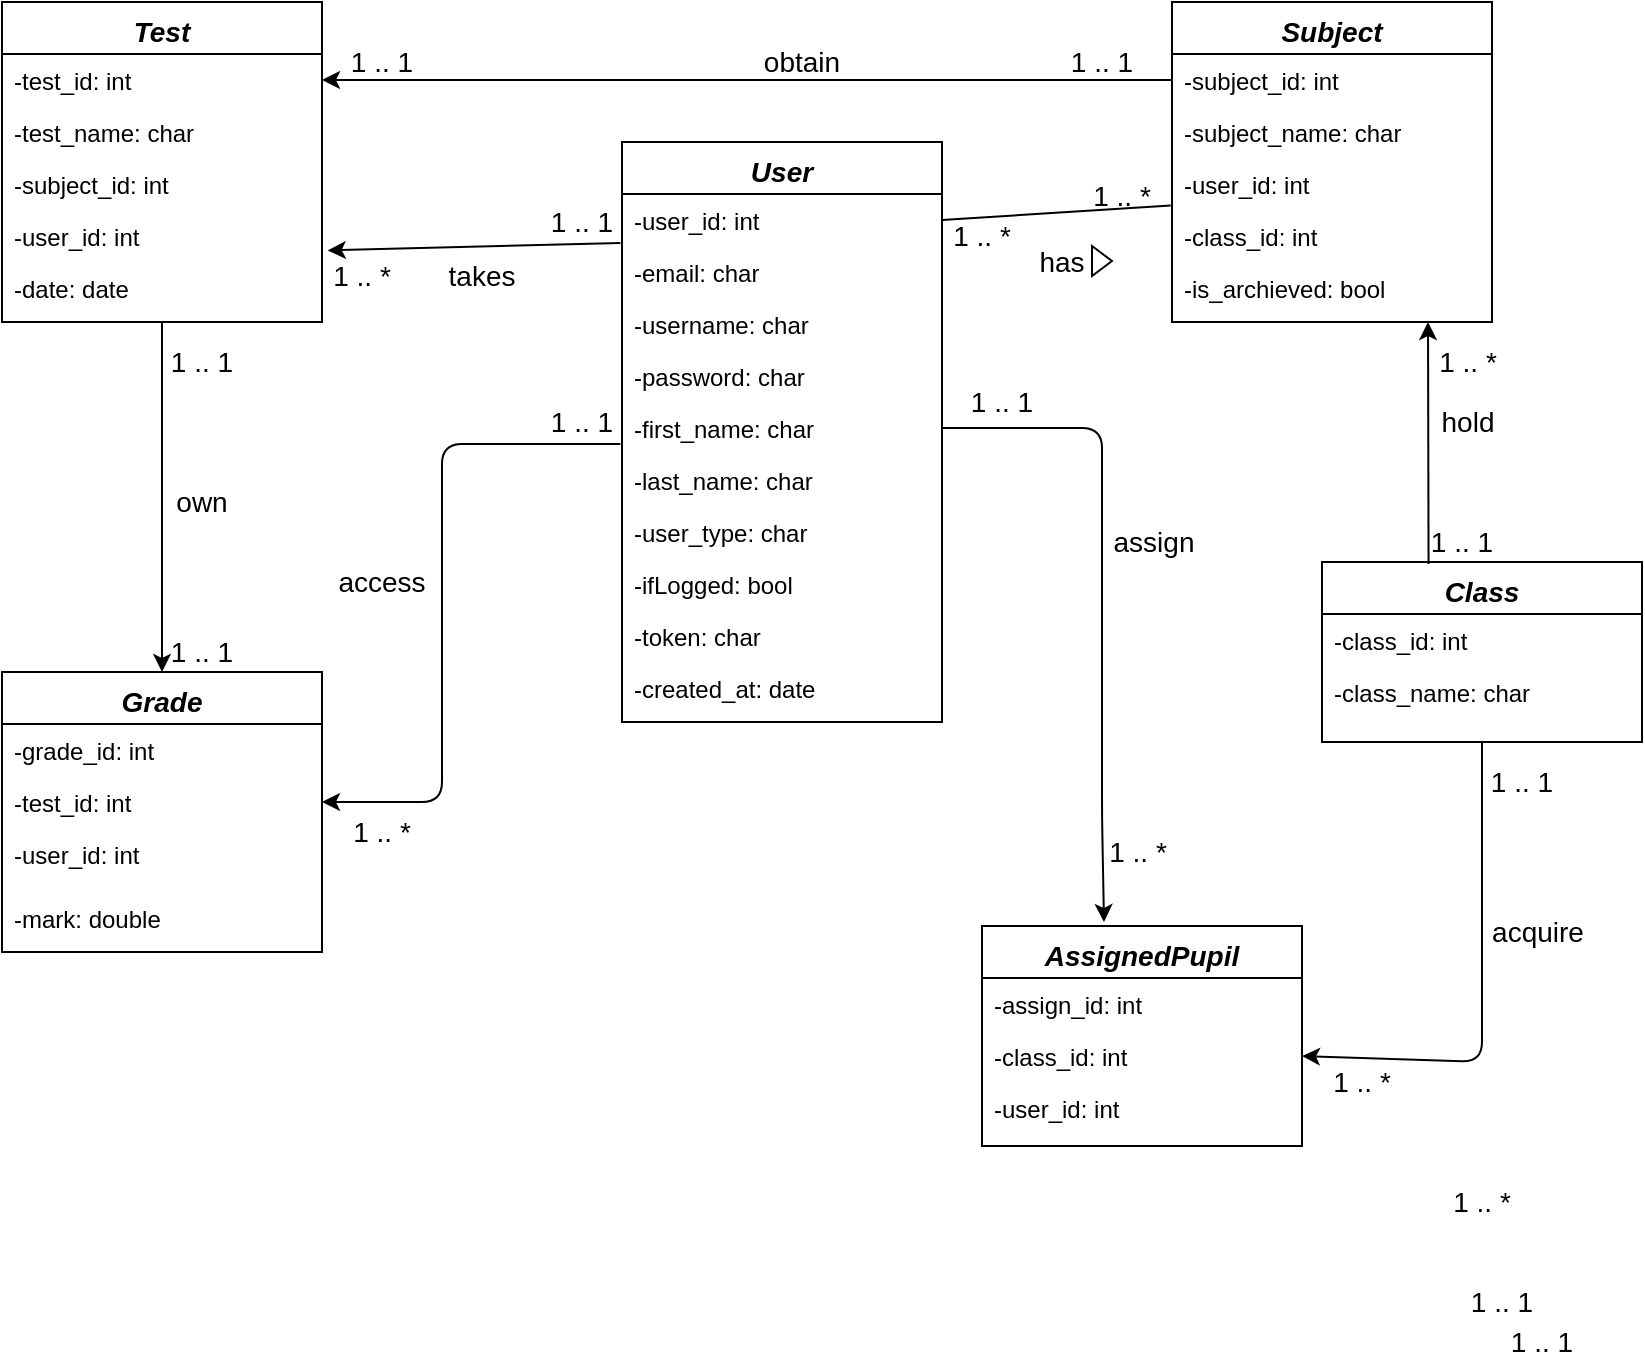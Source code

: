 <mxfile version="14.3.0" type="github">
  <diagram id="C5RBs43oDa-KdzZeNtuy" name="Page-1">
    <mxGraphModel dx="1038" dy="600" grid="1" gridSize="10" guides="1" tooltips="1" connect="1" arrows="1" fold="1" page="1" pageScale="1" pageWidth="827" pageHeight="1169" math="0" shadow="0">
      <root>
        <mxCell id="WIyWlLk6GJQsqaUBKTNV-0" />
        <mxCell id="WIyWlLk6GJQsqaUBKTNV-1" parent="WIyWlLk6GJQsqaUBKTNV-0" />
        <mxCell id="zkfFHV4jXpPFQw0GAbJ--0" value="Class" style="swimlane;fontStyle=3;align=center;verticalAlign=top;childLayout=stackLayout;horizontal=1;startSize=26;horizontalStack=0;resizeParent=1;resizeLast=0;collapsible=1;marginBottom=0;rounded=0;shadow=0;strokeWidth=1;fontSize=14;" parent="WIyWlLk6GJQsqaUBKTNV-1" vertex="1">
          <mxGeometry x="700" y="460" width="160" height="90" as="geometry">
            <mxRectangle x="230" y="140" width="160" height="26" as="alternateBounds" />
          </mxGeometry>
        </mxCell>
        <mxCell id="zkfFHV4jXpPFQw0GAbJ--1" value="-class_id: int" style="text;align=left;verticalAlign=top;spacingLeft=4;spacingRight=4;overflow=hidden;rotatable=0;points=[[0,0.5],[1,0.5]];portConstraint=eastwest;" parent="zkfFHV4jXpPFQw0GAbJ--0" vertex="1">
          <mxGeometry y="26" width="160" height="26" as="geometry" />
        </mxCell>
        <mxCell id="zkfFHV4jXpPFQw0GAbJ--2" value="-class_name: char" style="text;align=left;verticalAlign=top;spacingLeft=4;spacingRight=4;overflow=hidden;rotatable=0;points=[[0,0.5],[1,0.5]];portConstraint=eastwest;rounded=0;shadow=0;html=0;" parent="zkfFHV4jXpPFQw0GAbJ--0" vertex="1">
          <mxGeometry y="52" width="160" height="26" as="geometry" />
        </mxCell>
        <mxCell id="zkfFHV4jXpPFQw0GAbJ--6" value="Test" style="swimlane;fontStyle=3;align=center;verticalAlign=top;childLayout=stackLayout;horizontal=1;startSize=26;horizontalStack=0;resizeParent=1;resizeLast=0;collapsible=1;marginBottom=0;rounded=0;shadow=0;strokeWidth=1;fontSize=14;" parent="WIyWlLk6GJQsqaUBKTNV-1" vertex="1">
          <mxGeometry x="40" y="180" width="160" height="160" as="geometry">
            <mxRectangle x="130" y="380" width="160" height="26" as="alternateBounds" />
          </mxGeometry>
        </mxCell>
        <mxCell id="gaueVryOGLzvBR_-8uEg-22" value="-test_id: int" style="text;align=left;verticalAlign=top;spacingLeft=4;spacingRight=4;overflow=hidden;rotatable=0;points=[[0,0.5],[1,0.5]];portConstraint=eastwest;" parent="zkfFHV4jXpPFQw0GAbJ--6" vertex="1">
          <mxGeometry y="26" width="160" height="26" as="geometry" />
        </mxCell>
        <mxCell id="gaueVryOGLzvBR_-8uEg-23" value="-test_name: char" style="text;align=left;verticalAlign=top;spacingLeft=4;spacingRight=4;overflow=hidden;rotatable=0;points=[[0,0.5],[1,0.5]];portConstraint=eastwest;" parent="zkfFHV4jXpPFQw0GAbJ--6" vertex="1">
          <mxGeometry y="52" width="160" height="26" as="geometry" />
        </mxCell>
        <mxCell id="gaueVryOGLzvBR_-8uEg-24" value="-subject_id: int" style="text;align=left;verticalAlign=top;spacingLeft=4;spacingRight=4;overflow=hidden;rotatable=0;points=[[0,0.5],[1,0.5]];portConstraint=eastwest;" parent="zkfFHV4jXpPFQw0GAbJ--6" vertex="1">
          <mxGeometry y="78" width="160" height="26" as="geometry" />
        </mxCell>
        <mxCell id="gaueVryOGLzvBR_-8uEg-25" value="-user_id: int" style="text;align=left;verticalAlign=top;spacingLeft=4;spacingRight=4;overflow=hidden;rotatable=0;points=[[0,0.5],[1,0.5]];portConstraint=eastwest;" parent="zkfFHV4jXpPFQw0GAbJ--6" vertex="1">
          <mxGeometry y="104" width="160" height="26" as="geometry" />
        </mxCell>
        <mxCell id="gaueVryOGLzvBR_-8uEg-26" value="-date: date" style="text;align=left;verticalAlign=top;spacingLeft=4;spacingRight=4;overflow=hidden;rotatable=0;points=[[0,0.5],[1,0.5]];portConstraint=eastwest;" parent="zkfFHV4jXpPFQw0GAbJ--6" vertex="1">
          <mxGeometry y="130" width="160" height="26" as="geometry" />
        </mxCell>
        <mxCell id="zkfFHV4jXpPFQw0GAbJ--13" value="AssignedPupil" style="swimlane;fontStyle=3;align=center;verticalAlign=top;childLayout=stackLayout;horizontal=1;startSize=26;horizontalStack=0;resizeParent=1;resizeLast=0;collapsible=1;marginBottom=0;rounded=0;shadow=0;strokeWidth=1;fontSize=14;" parent="WIyWlLk6GJQsqaUBKTNV-1" vertex="1">
          <mxGeometry x="530" y="642" width="160" height="110" as="geometry">
            <mxRectangle x="340" y="380" width="170" height="26" as="alternateBounds" />
          </mxGeometry>
        </mxCell>
        <mxCell id="zkfFHV4jXpPFQw0GAbJ--14" value="-assign_id: int" style="text;align=left;verticalAlign=top;spacingLeft=4;spacingRight=4;overflow=hidden;rotatable=0;points=[[0,0.5],[1,0.5]];portConstraint=eastwest;" parent="zkfFHV4jXpPFQw0GAbJ--13" vertex="1">
          <mxGeometry y="26" width="160" height="26" as="geometry" />
        </mxCell>
        <mxCell id="gaueVryOGLzvBR_-8uEg-12" value="-class_id: int" style="text;align=left;verticalAlign=top;spacingLeft=4;spacingRight=4;overflow=hidden;rotatable=0;points=[[0,0.5],[1,0.5]];portConstraint=eastwest;" parent="zkfFHV4jXpPFQw0GAbJ--13" vertex="1">
          <mxGeometry y="52" width="160" height="26" as="geometry" />
        </mxCell>
        <mxCell id="gaueVryOGLzvBR_-8uEg-13" value="-user_id: int" style="text;align=left;verticalAlign=top;spacingLeft=4;spacingRight=4;overflow=hidden;rotatable=0;points=[[0,0.5],[1,0.5]];portConstraint=eastwest;" parent="zkfFHV4jXpPFQw0GAbJ--13" vertex="1">
          <mxGeometry y="78" width="160" height="26" as="geometry" />
        </mxCell>
        <mxCell id="zkfFHV4jXpPFQw0GAbJ--17" value="Subject" style="swimlane;fontStyle=3;align=center;verticalAlign=top;childLayout=stackLayout;horizontal=1;startSize=26;horizontalStack=0;resizeParent=1;resizeLast=0;collapsible=1;marginBottom=0;rounded=0;shadow=0;strokeWidth=1;fontSize=14;" parent="WIyWlLk6GJQsqaUBKTNV-1" vertex="1">
          <mxGeometry x="625" y="180" width="160" height="160" as="geometry">
            <mxRectangle x="550" y="140" width="160" height="26" as="alternateBounds" />
          </mxGeometry>
        </mxCell>
        <mxCell id="zkfFHV4jXpPFQw0GAbJ--18" value="-subject_id: int" style="text;align=left;verticalAlign=top;spacingLeft=4;spacingRight=4;overflow=hidden;rotatable=0;points=[[0,0.5],[1,0.5]];portConstraint=eastwest;" parent="zkfFHV4jXpPFQw0GAbJ--17" vertex="1">
          <mxGeometry y="26" width="160" height="26" as="geometry" />
        </mxCell>
        <mxCell id="zkfFHV4jXpPFQw0GAbJ--19" value="-subject_name: char" style="text;align=left;verticalAlign=top;spacingLeft=4;spacingRight=4;overflow=hidden;rotatable=0;points=[[0,0.5],[1,0.5]];portConstraint=eastwest;rounded=0;shadow=0;html=0;" parent="zkfFHV4jXpPFQw0GAbJ--17" vertex="1">
          <mxGeometry y="52" width="160" height="26" as="geometry" />
        </mxCell>
        <mxCell id="zkfFHV4jXpPFQw0GAbJ--20" value="-user_id: int" style="text;align=left;verticalAlign=top;spacingLeft=4;spacingRight=4;overflow=hidden;rotatable=0;points=[[0,0.5],[1,0.5]];portConstraint=eastwest;rounded=0;shadow=0;html=0;" parent="zkfFHV4jXpPFQw0GAbJ--17" vertex="1">
          <mxGeometry y="78" width="160" height="26" as="geometry" />
        </mxCell>
        <mxCell id="zkfFHV4jXpPFQw0GAbJ--21" value="-class_id: int" style="text;align=left;verticalAlign=top;spacingLeft=4;spacingRight=4;overflow=hidden;rotatable=0;points=[[0,0.5],[1,0.5]];portConstraint=eastwest;rounded=0;shadow=0;html=0;" parent="zkfFHV4jXpPFQw0GAbJ--17" vertex="1">
          <mxGeometry y="104" width="160" height="26" as="geometry" />
        </mxCell>
        <mxCell id="UwQlK4ftK1Q4HYL3Y9TT-5" value="-is_archieved: bool" style="text;align=left;verticalAlign=top;spacingLeft=4;spacingRight=4;overflow=hidden;rotatable=0;points=[[0,0.5],[1,0.5]];portConstraint=eastwest;rounded=0;shadow=0;html=0;" vertex="1" parent="zkfFHV4jXpPFQw0GAbJ--17">
          <mxGeometry y="130" width="160" height="26" as="geometry" />
        </mxCell>
        <mxCell id="gaueVryOGLzvBR_-8uEg-0" value="User" style="swimlane;fontStyle=3;align=center;verticalAlign=top;childLayout=stackLayout;horizontal=1;startSize=26;horizontalStack=0;resizeParent=1;resizeLast=0;collapsible=1;marginBottom=0;rounded=0;shadow=0;strokeWidth=1;fontSize=14;" parent="WIyWlLk6GJQsqaUBKTNV-1" vertex="1">
          <mxGeometry x="350" y="250" width="160" height="290" as="geometry">
            <mxRectangle x="550" y="140" width="160" height="26" as="alternateBounds" />
          </mxGeometry>
        </mxCell>
        <mxCell id="gaueVryOGLzvBR_-8uEg-1" value="-user_id: int" style="text;align=left;verticalAlign=top;spacingLeft=4;spacingRight=4;overflow=hidden;rotatable=0;points=[[0,0.5],[1,0.5]];portConstraint=eastwest;" parent="gaueVryOGLzvBR_-8uEg-0" vertex="1">
          <mxGeometry y="26" width="160" height="26" as="geometry" />
        </mxCell>
        <mxCell id="gaueVryOGLzvBR_-8uEg-2" value="-email: char" style="text;align=left;verticalAlign=top;spacingLeft=4;spacingRight=4;overflow=hidden;rotatable=0;points=[[0,0.5],[1,0.5]];portConstraint=eastwest;rounded=0;shadow=0;html=0;" parent="gaueVryOGLzvBR_-8uEg-0" vertex="1">
          <mxGeometry y="52" width="160" height="26" as="geometry" />
        </mxCell>
        <mxCell id="gaueVryOGLzvBR_-8uEg-3" value="-username: char" style="text;align=left;verticalAlign=top;spacingLeft=4;spacingRight=4;overflow=hidden;rotatable=0;points=[[0,0.5],[1,0.5]];portConstraint=eastwest;rounded=0;shadow=0;html=0;" parent="gaueVryOGLzvBR_-8uEg-0" vertex="1">
          <mxGeometry y="78" width="160" height="26" as="geometry" />
        </mxCell>
        <mxCell id="gaueVryOGLzvBR_-8uEg-4" value="-password: char" style="text;align=left;verticalAlign=top;spacingLeft=4;spacingRight=4;overflow=hidden;rotatable=0;points=[[0,0.5],[1,0.5]];portConstraint=eastwest;rounded=0;shadow=0;html=0;" parent="gaueVryOGLzvBR_-8uEg-0" vertex="1">
          <mxGeometry y="104" width="160" height="26" as="geometry" />
        </mxCell>
        <mxCell id="gaueVryOGLzvBR_-8uEg-36" value="-first_name: char" style="text;align=left;verticalAlign=top;spacingLeft=4;spacingRight=4;overflow=hidden;rotatable=0;points=[[0,0.5],[1,0.5]];portConstraint=eastwest;rounded=0;shadow=0;html=0;" parent="gaueVryOGLzvBR_-8uEg-0" vertex="1">
          <mxGeometry y="130" width="160" height="26" as="geometry" />
        </mxCell>
        <mxCell id="gaueVryOGLzvBR_-8uEg-5" value="-last_name: char" style="text;align=left;verticalAlign=top;spacingLeft=4;spacingRight=4;overflow=hidden;rotatable=0;points=[[0,0.5],[1,0.5]];portConstraint=eastwest;rounded=0;shadow=0;html=0;" parent="gaueVryOGLzvBR_-8uEg-0" vertex="1">
          <mxGeometry y="156" width="160" height="26" as="geometry" />
        </mxCell>
        <mxCell id="UwQlK4ftK1Q4HYL3Y9TT-2" value="-user_type: char" style="text;align=left;verticalAlign=top;spacingLeft=4;spacingRight=4;overflow=hidden;rotatable=0;points=[[0,0.5],[1,0.5]];portConstraint=eastwest;rounded=0;shadow=0;html=0;" vertex="1" parent="gaueVryOGLzvBR_-8uEg-0">
          <mxGeometry y="182" width="160" height="26" as="geometry" />
        </mxCell>
        <mxCell id="UwQlK4ftK1Q4HYL3Y9TT-1" value="-ifLogged: bool" style="text;align=left;verticalAlign=top;spacingLeft=4;spacingRight=4;overflow=hidden;rotatable=0;points=[[0,0.5],[1,0.5]];portConstraint=eastwest;rounded=0;shadow=0;html=0;" vertex="1" parent="gaueVryOGLzvBR_-8uEg-0">
          <mxGeometry y="208" width="160" height="26" as="geometry" />
        </mxCell>
        <mxCell id="UwQlK4ftK1Q4HYL3Y9TT-4" value="-token: char" style="text;align=left;verticalAlign=top;spacingLeft=4;spacingRight=4;overflow=hidden;rotatable=0;points=[[0,0.5],[1,0.5]];portConstraint=eastwest;rounded=0;shadow=0;html=0;" vertex="1" parent="gaueVryOGLzvBR_-8uEg-0">
          <mxGeometry y="234" width="160" height="26" as="geometry" />
        </mxCell>
        <mxCell id="UwQlK4ftK1Q4HYL3Y9TT-3" value="-created_at: date" style="text;align=left;verticalAlign=top;spacingLeft=4;spacingRight=4;overflow=hidden;rotatable=0;points=[[0,0.5],[1,0.5]];portConstraint=eastwest;rounded=0;shadow=0;html=0;" vertex="1" parent="gaueVryOGLzvBR_-8uEg-0">
          <mxGeometry y="260" width="160" height="26" as="geometry" />
        </mxCell>
        <mxCell id="gaueVryOGLzvBR_-8uEg-48" value="1 .. *" style="text;html=1;strokeColor=none;fillColor=none;align=center;verticalAlign=middle;whiteSpace=wrap;rounded=0;fontSize=14;" parent="WIyWlLk6GJQsqaUBKTNV-1" vertex="1">
          <mxGeometry x="760" y="770" width="40" height="20" as="geometry" />
        </mxCell>
        <mxCell id="gaueVryOGLzvBR_-8uEg-49" value="1 .. 1" style="text;html=1;strokeColor=none;fillColor=none;align=center;verticalAlign=middle;whiteSpace=wrap;rounded=0;fontSize=14;" parent="WIyWlLk6GJQsqaUBKTNV-1" vertex="1">
          <mxGeometry x="770" y="820" width="40" height="20" as="geometry" />
        </mxCell>
        <mxCell id="gaueVryOGLzvBR_-8uEg-52" value="Grade" style="swimlane;fontStyle=3;align=center;verticalAlign=top;childLayout=stackLayout;horizontal=1;startSize=26;horizontalStack=0;resizeParent=1;resizeLast=0;collapsible=1;marginBottom=0;rounded=0;shadow=0;strokeWidth=1;fontSize=14;" parent="WIyWlLk6GJQsqaUBKTNV-1" vertex="1">
          <mxGeometry x="40" y="515" width="160" height="140" as="geometry">
            <mxRectangle x="280" y="632" width="160" height="26" as="alternateBounds" />
          </mxGeometry>
        </mxCell>
        <mxCell id="gaueVryOGLzvBR_-8uEg-53" value="-grade_id: int" style="text;align=left;verticalAlign=top;spacingLeft=4;spacingRight=4;overflow=hidden;rotatable=0;points=[[0,0.5],[1,0.5]];portConstraint=eastwest;" parent="gaueVryOGLzvBR_-8uEg-52" vertex="1">
          <mxGeometry y="26" width="160" height="26" as="geometry" />
        </mxCell>
        <mxCell id="gaueVryOGLzvBR_-8uEg-54" value="-test_id: int" style="text;align=left;verticalAlign=top;spacingLeft=4;spacingRight=4;overflow=hidden;rotatable=0;points=[[0,0.5],[1,0.5]];portConstraint=eastwest;rounded=0;shadow=0;html=0;" parent="gaueVryOGLzvBR_-8uEg-52" vertex="1">
          <mxGeometry y="52" width="160" height="26" as="geometry" />
        </mxCell>
        <mxCell id="gaueVryOGLzvBR_-8uEg-55" value="-user_id: int" style="text;align=left;verticalAlign=top;spacingLeft=4;spacingRight=4;overflow=hidden;rotatable=0;points=[[0,0.5],[1,0.5]];portConstraint=eastwest;rounded=0;shadow=0;html=0;" parent="gaueVryOGLzvBR_-8uEg-52" vertex="1">
          <mxGeometry y="78" width="160" height="32" as="geometry" />
        </mxCell>
        <mxCell id="UwQlK4ftK1Q4HYL3Y9TT-6" value="-mark: double" style="text;align=left;verticalAlign=top;spacingLeft=4;spacingRight=4;overflow=hidden;rotatable=0;points=[[0,0.5],[1,0.5]];portConstraint=eastwest;rounded=0;shadow=0;html=0;" vertex="1" parent="gaueVryOGLzvBR_-8uEg-52">
          <mxGeometry y="110" width="160" height="26" as="geometry" />
        </mxCell>
        <mxCell id="UwQlK4ftK1Q4HYL3Y9TT-7" value="" style="endArrow=classic;html=1;fontSize=14;entryX=1;entryY=0.5;entryDx=0;entryDy=0;exitX=-0.005;exitY=0.808;exitDx=0;exitDy=0;exitPerimeter=0;" edge="1" parent="WIyWlLk6GJQsqaUBKTNV-1" source="gaueVryOGLzvBR_-8uEg-36" target="gaueVryOGLzvBR_-8uEg-54">
          <mxGeometry width="50" height="50" relative="1" as="geometry">
            <mxPoint x="430" y="460" as="sourcePoint" />
            <mxPoint x="480" y="410" as="targetPoint" />
            <Array as="points">
              <mxPoint x="260" y="401" />
              <mxPoint x="260" y="580" />
            </Array>
          </mxGeometry>
        </mxCell>
        <mxCell id="UwQlK4ftK1Q4HYL3Y9TT-8" value="1 .. 1" style="text;html=1;strokeColor=none;fillColor=none;align=center;verticalAlign=middle;whiteSpace=wrap;rounded=0;fontSize=14;" vertex="1" parent="WIyWlLk6GJQsqaUBKTNV-1">
          <mxGeometry x="310" y="380" width="40" height="20" as="geometry" />
        </mxCell>
        <mxCell id="UwQlK4ftK1Q4HYL3Y9TT-9" value="1 .. 1" style="text;html=1;strokeColor=none;fillColor=none;align=center;verticalAlign=middle;whiteSpace=wrap;rounded=0;fontSize=14;" vertex="1" parent="WIyWlLk6GJQsqaUBKTNV-1">
          <mxGeometry x="790" y="840" width="40" height="20" as="geometry" />
        </mxCell>
        <mxCell id="UwQlK4ftK1Q4HYL3Y9TT-10" value="1 .. *" style="text;html=1;strokeColor=none;fillColor=none;align=center;verticalAlign=middle;whiteSpace=wrap;rounded=0;fontSize=14;" vertex="1" parent="WIyWlLk6GJQsqaUBKTNV-1">
          <mxGeometry x="210" y="585" width="40" height="20" as="geometry" />
        </mxCell>
        <mxCell id="UwQlK4ftK1Q4HYL3Y9TT-11" value="access" style="text;html=1;strokeColor=none;fillColor=none;align=center;verticalAlign=middle;whiteSpace=wrap;rounded=0;fontSize=14;" vertex="1" parent="WIyWlLk6GJQsqaUBKTNV-1">
          <mxGeometry x="210" y="460" width="40" height="20" as="geometry" />
        </mxCell>
        <mxCell id="UwQlK4ftK1Q4HYL3Y9TT-12" value="" style="endArrow=classic;html=1;fontSize=14;entryX=1.018;entryY=0.777;entryDx=0;entryDy=0;exitX=-0.005;exitY=0.808;exitDx=0;exitDy=0;exitPerimeter=0;entryPerimeter=0;" edge="1" parent="WIyWlLk6GJQsqaUBKTNV-1" target="gaueVryOGLzvBR_-8uEg-25">
          <mxGeometry width="50" height="50" relative="1" as="geometry">
            <mxPoint x="349.2" y="300.508" as="sourcePoint" />
            <mxPoint x="200" y="479.5" as="targetPoint" />
            <Array as="points" />
          </mxGeometry>
        </mxCell>
        <mxCell id="UwQlK4ftK1Q4HYL3Y9TT-13" value="1 .. 1" style="text;html=1;strokeColor=none;fillColor=none;align=center;verticalAlign=middle;whiteSpace=wrap;rounded=0;fontSize=14;" vertex="1" parent="WIyWlLk6GJQsqaUBKTNV-1">
          <mxGeometry x="310" y="280" width="40" height="20" as="geometry" />
        </mxCell>
        <mxCell id="UwQlK4ftK1Q4HYL3Y9TT-14" value="takes" style="text;html=1;strokeColor=none;fillColor=none;align=center;verticalAlign=middle;whiteSpace=wrap;rounded=0;fontSize=14;" vertex="1" parent="WIyWlLk6GJQsqaUBKTNV-1">
          <mxGeometry x="260" y="307" width="40" height="20" as="geometry" />
        </mxCell>
        <mxCell id="UwQlK4ftK1Q4HYL3Y9TT-15" value="1 .. *" style="text;html=1;strokeColor=none;fillColor=none;align=center;verticalAlign=middle;whiteSpace=wrap;rounded=0;fontSize=14;" vertex="1" parent="WIyWlLk6GJQsqaUBKTNV-1">
          <mxGeometry x="200" y="307" width="40" height="20" as="geometry" />
        </mxCell>
        <mxCell id="UwQlK4ftK1Q4HYL3Y9TT-16" value="" style="endArrow=none;html=1;fontSize=14;exitX=1;exitY=0.5;exitDx=0;exitDy=0;entryX=-0.004;entryY=-0.085;entryDx=0;entryDy=0;entryPerimeter=0;" edge="1" parent="WIyWlLk6GJQsqaUBKTNV-1" source="gaueVryOGLzvBR_-8uEg-1" target="zkfFHV4jXpPFQw0GAbJ--21">
          <mxGeometry width="50" height="50" relative="1" as="geometry">
            <mxPoint x="430" y="490" as="sourcePoint" />
            <mxPoint x="616" y="288" as="targetPoint" />
          </mxGeometry>
        </mxCell>
        <mxCell id="UwQlK4ftK1Q4HYL3Y9TT-17" value="has" style="text;html=1;strokeColor=none;fillColor=none;align=center;verticalAlign=middle;whiteSpace=wrap;rounded=0;fontSize=14;" vertex="1" parent="WIyWlLk6GJQsqaUBKTNV-1">
          <mxGeometry x="550" y="300" width="40" height="20" as="geometry" />
        </mxCell>
        <mxCell id="UwQlK4ftK1Q4HYL3Y9TT-19" value="1 .. *" style="text;html=1;strokeColor=none;fillColor=none;align=center;verticalAlign=middle;whiteSpace=wrap;rounded=0;fontSize=14;" vertex="1" parent="WIyWlLk6GJQsqaUBKTNV-1">
          <mxGeometry x="510" y="287" width="40" height="20" as="geometry" />
        </mxCell>
        <mxCell id="UwQlK4ftK1Q4HYL3Y9TT-20" value="1 .. *" style="text;html=1;strokeColor=none;fillColor=none;align=center;verticalAlign=middle;whiteSpace=wrap;rounded=0;fontSize=14;" vertex="1" parent="WIyWlLk6GJQsqaUBKTNV-1">
          <mxGeometry x="580" y="267" width="40" height="20" as="geometry" />
        </mxCell>
        <mxCell id="UwQlK4ftK1Q4HYL3Y9TT-21" value="" style="endArrow=classic;html=1;fontSize=14;exitX=1;exitY=0.5;exitDx=0;exitDy=0;" edge="1" parent="WIyWlLk6GJQsqaUBKTNV-1" source="gaueVryOGLzvBR_-8uEg-36">
          <mxGeometry width="50" height="50" relative="1" as="geometry">
            <mxPoint x="430" y="490" as="sourcePoint" />
            <mxPoint x="591" y="640" as="targetPoint" />
            <Array as="points">
              <mxPoint x="590" y="393" />
              <mxPoint x="590" y="587" />
            </Array>
          </mxGeometry>
        </mxCell>
        <mxCell id="UwQlK4ftK1Q4HYL3Y9TT-22" value="assign" style="text;html=1;strokeColor=none;fillColor=none;align=center;verticalAlign=middle;whiteSpace=wrap;rounded=0;fontSize=14;" vertex="1" parent="WIyWlLk6GJQsqaUBKTNV-1">
          <mxGeometry x="596" y="440" width="40" height="20" as="geometry" />
        </mxCell>
        <mxCell id="UwQlK4ftK1Q4HYL3Y9TT-23" value="1 .. 1" style="text;html=1;strokeColor=none;fillColor=none;align=center;verticalAlign=middle;whiteSpace=wrap;rounded=0;fontSize=14;" vertex="1" parent="WIyWlLk6GJQsqaUBKTNV-1">
          <mxGeometry x="520" y="370" width="40" height="20" as="geometry" />
        </mxCell>
        <mxCell id="UwQlK4ftK1Q4HYL3Y9TT-24" value="1 .. *" style="text;html=1;strokeColor=none;fillColor=none;align=center;verticalAlign=middle;whiteSpace=wrap;rounded=0;fontSize=14;" vertex="1" parent="WIyWlLk6GJQsqaUBKTNV-1">
          <mxGeometry x="588" y="595" width="40" height="20" as="geometry" />
        </mxCell>
        <mxCell id="UwQlK4ftK1Q4HYL3Y9TT-25" value="" style="triangle;whiteSpace=wrap;html=1;fontSize=14;" vertex="1" parent="WIyWlLk6GJQsqaUBKTNV-1">
          <mxGeometry x="585" y="302" width="10" height="15" as="geometry" />
        </mxCell>
        <mxCell id="UwQlK4ftK1Q4HYL3Y9TT-26" value="" style="endArrow=classic;html=1;fontSize=14;entryX=1;entryY=0.5;entryDx=0;entryDy=0;exitX=0;exitY=0.5;exitDx=0;exitDy=0;" edge="1" parent="WIyWlLk6GJQsqaUBKTNV-1" source="zkfFHV4jXpPFQw0GAbJ--18" target="gaueVryOGLzvBR_-8uEg-22">
          <mxGeometry width="50" height="50" relative="1" as="geometry">
            <mxPoint x="430" y="490" as="sourcePoint" />
            <mxPoint x="480" y="440" as="targetPoint" />
          </mxGeometry>
        </mxCell>
        <mxCell id="UwQlK4ftK1Q4HYL3Y9TT-27" value="1 .. 1" style="text;html=1;strokeColor=none;fillColor=none;align=center;verticalAlign=middle;whiteSpace=wrap;rounded=0;fontSize=14;" vertex="1" parent="WIyWlLk6GJQsqaUBKTNV-1">
          <mxGeometry x="570" y="200" width="40" height="20" as="geometry" />
        </mxCell>
        <mxCell id="UwQlK4ftK1Q4HYL3Y9TT-28" value="1 .. 1" style="text;html=1;strokeColor=none;fillColor=none;align=center;verticalAlign=middle;whiteSpace=wrap;rounded=0;fontSize=14;" vertex="1" parent="WIyWlLk6GJQsqaUBKTNV-1">
          <mxGeometry x="210" y="200" width="40" height="20" as="geometry" />
        </mxCell>
        <mxCell id="UwQlK4ftK1Q4HYL3Y9TT-29" value="obtain" style="text;html=1;strokeColor=none;fillColor=none;align=center;verticalAlign=middle;whiteSpace=wrap;rounded=0;fontSize=14;" vertex="1" parent="WIyWlLk6GJQsqaUBKTNV-1">
          <mxGeometry x="420" y="200" width="40" height="20" as="geometry" />
        </mxCell>
        <mxCell id="UwQlK4ftK1Q4HYL3Y9TT-30" value="" style="endArrow=classic;html=1;fontSize=14;exitX=0.5;exitY=1;exitDx=0;exitDy=0;entryX=0.5;entryY=0;entryDx=0;entryDy=0;" edge="1" parent="WIyWlLk6GJQsqaUBKTNV-1" source="zkfFHV4jXpPFQw0GAbJ--6" target="gaueVryOGLzvBR_-8uEg-52">
          <mxGeometry width="50" height="50" relative="1" as="geometry">
            <mxPoint x="430" y="490" as="sourcePoint" />
            <mxPoint x="480" y="440" as="targetPoint" />
          </mxGeometry>
        </mxCell>
        <mxCell id="UwQlK4ftK1Q4HYL3Y9TT-31" value="1 .. 1" style="text;html=1;strokeColor=none;fillColor=none;align=center;verticalAlign=middle;whiteSpace=wrap;rounded=0;fontSize=14;" vertex="1" parent="WIyWlLk6GJQsqaUBKTNV-1">
          <mxGeometry x="120" y="350" width="40" height="20" as="geometry" />
        </mxCell>
        <mxCell id="UwQlK4ftK1Q4HYL3Y9TT-32" value="1 .. 1" style="text;html=1;strokeColor=none;fillColor=none;align=center;verticalAlign=middle;whiteSpace=wrap;rounded=0;fontSize=14;" vertex="1" parent="WIyWlLk6GJQsqaUBKTNV-1">
          <mxGeometry x="120" y="495" width="40" height="20" as="geometry" />
        </mxCell>
        <mxCell id="UwQlK4ftK1Q4HYL3Y9TT-33" value="own" style="text;html=1;strokeColor=none;fillColor=none;align=center;verticalAlign=middle;whiteSpace=wrap;rounded=0;fontSize=14;" vertex="1" parent="WIyWlLk6GJQsqaUBKTNV-1">
          <mxGeometry x="120" y="420" width="40" height="20" as="geometry" />
        </mxCell>
        <mxCell id="UwQlK4ftK1Q4HYL3Y9TT-34" value="" style="endArrow=classic;html=1;fontSize=14;exitX=0.333;exitY=0.011;exitDx=0;exitDy=0;exitPerimeter=0;" edge="1" parent="WIyWlLk6GJQsqaUBKTNV-1" source="zkfFHV4jXpPFQw0GAbJ--0">
          <mxGeometry width="50" height="50" relative="1" as="geometry">
            <mxPoint x="430" y="490" as="sourcePoint" />
            <mxPoint x="753" y="340" as="targetPoint" />
          </mxGeometry>
        </mxCell>
        <mxCell id="UwQlK4ftK1Q4HYL3Y9TT-35" value="1 .. 1" style="text;html=1;strokeColor=none;fillColor=none;align=center;verticalAlign=middle;whiteSpace=wrap;rounded=0;fontSize=14;" vertex="1" parent="WIyWlLk6GJQsqaUBKTNV-1">
          <mxGeometry x="750" y="440" width="40" height="20" as="geometry" />
        </mxCell>
        <mxCell id="UwQlK4ftK1Q4HYL3Y9TT-36" value="1 .. *" style="text;html=1;strokeColor=none;fillColor=none;align=center;verticalAlign=middle;whiteSpace=wrap;rounded=0;fontSize=14;" vertex="1" parent="WIyWlLk6GJQsqaUBKTNV-1">
          <mxGeometry x="753" y="350" width="40" height="20" as="geometry" />
        </mxCell>
        <mxCell id="UwQlK4ftK1Q4HYL3Y9TT-37" value="hold" style="text;html=1;strokeColor=none;fillColor=none;align=center;verticalAlign=middle;whiteSpace=wrap;rounded=0;fontSize=14;" vertex="1" parent="WIyWlLk6GJQsqaUBKTNV-1">
          <mxGeometry x="753" y="380" width="40" height="20" as="geometry" />
        </mxCell>
        <mxCell id="UwQlK4ftK1Q4HYL3Y9TT-38" value="" style="endArrow=classic;html=1;fontSize=14;exitX=0.5;exitY=1;exitDx=0;exitDy=0;entryX=1;entryY=0.5;entryDx=0;entryDy=0;" edge="1" parent="WIyWlLk6GJQsqaUBKTNV-1" source="zkfFHV4jXpPFQw0GAbJ--0" target="gaueVryOGLzvBR_-8uEg-12">
          <mxGeometry width="50" height="50" relative="1" as="geometry">
            <mxPoint x="430" y="490" as="sourcePoint" />
            <mxPoint x="480" y="440" as="targetPoint" />
            <Array as="points">
              <mxPoint x="780" y="710" />
            </Array>
          </mxGeometry>
        </mxCell>
        <mxCell id="UwQlK4ftK1Q4HYL3Y9TT-39" value="1 .. 1" style="text;html=1;strokeColor=none;fillColor=none;align=center;verticalAlign=middle;whiteSpace=wrap;rounded=0;fontSize=14;" vertex="1" parent="WIyWlLk6GJQsqaUBKTNV-1">
          <mxGeometry x="780" y="560" width="40" height="20" as="geometry" />
        </mxCell>
        <mxCell id="UwQlK4ftK1Q4HYL3Y9TT-40" value="1 .. *" style="text;html=1;strokeColor=none;fillColor=none;align=center;verticalAlign=middle;whiteSpace=wrap;rounded=0;fontSize=14;" vertex="1" parent="WIyWlLk6GJQsqaUBKTNV-1">
          <mxGeometry x="700" y="710" width="40" height="20" as="geometry" />
        </mxCell>
        <mxCell id="UwQlK4ftK1Q4HYL3Y9TT-41" value="acquire" style="text;html=1;strokeColor=none;fillColor=none;align=center;verticalAlign=middle;whiteSpace=wrap;rounded=0;fontSize=14;" vertex="1" parent="WIyWlLk6GJQsqaUBKTNV-1">
          <mxGeometry x="788" y="635" width="40" height="20" as="geometry" />
        </mxCell>
      </root>
    </mxGraphModel>
  </diagram>
</mxfile>
